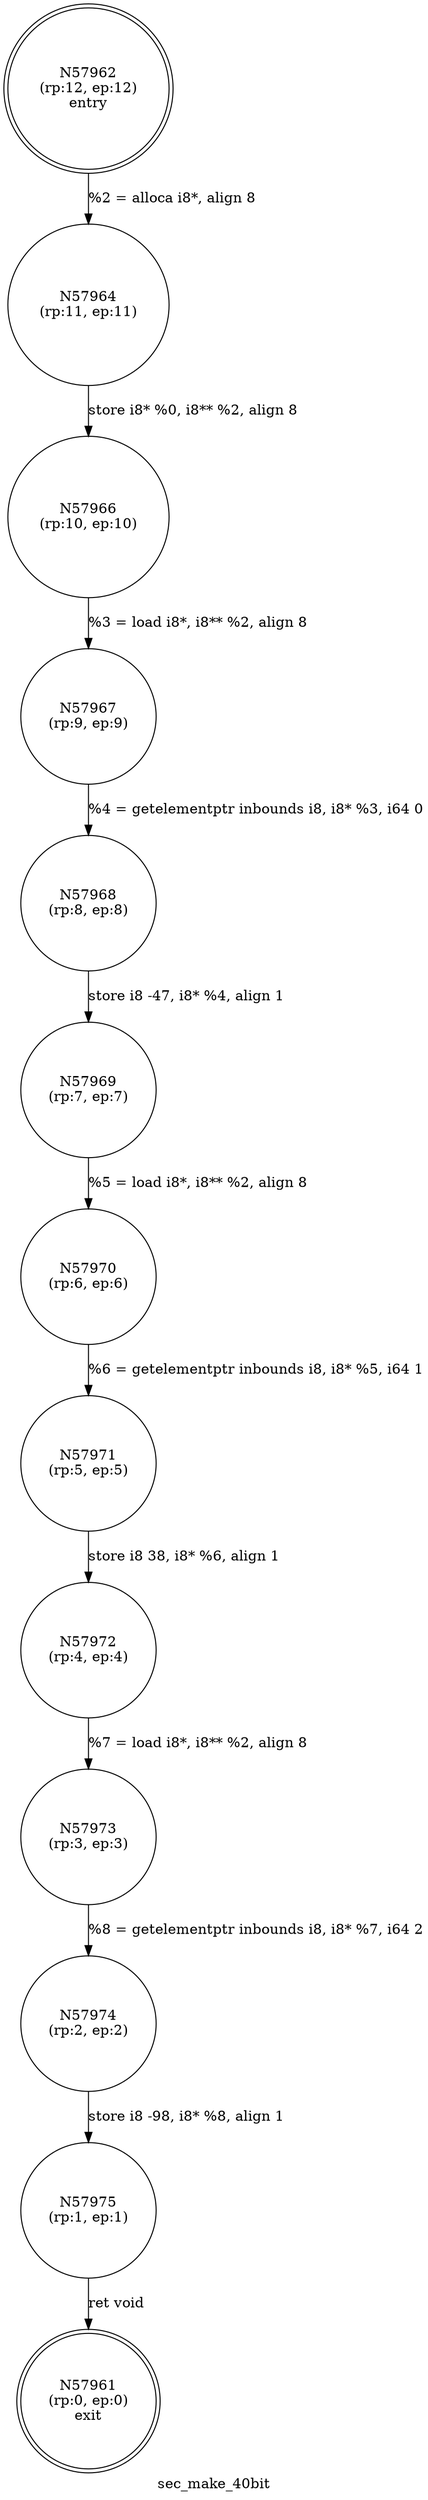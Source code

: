 digraph sec_make_40bit {
label="sec_make_40bit"
57961 [label="N57961\n(rp:0, ep:0)\nexit", shape="doublecircle"]
57962 [label="N57962\n(rp:12, ep:12)\nentry", shape="doublecircle"]
57962 -> 57964 [label="%2 = alloca i8*, align 8"]
57964 [label="N57964\n(rp:11, ep:11)", shape="circle"]
57964 -> 57966 [label="store i8* %0, i8** %2, align 8"]
57966 [label="N57966\n(rp:10, ep:10)", shape="circle"]
57966 -> 57967 [label="%3 = load i8*, i8** %2, align 8"]
57967 [label="N57967\n(rp:9, ep:9)", shape="circle"]
57967 -> 57968 [label="%4 = getelementptr inbounds i8, i8* %3, i64 0"]
57968 [label="N57968\n(rp:8, ep:8)", shape="circle"]
57968 -> 57969 [label="store i8 -47, i8* %4, align 1"]
57969 [label="N57969\n(rp:7, ep:7)", shape="circle"]
57969 -> 57970 [label="%5 = load i8*, i8** %2, align 8"]
57970 [label="N57970\n(rp:6, ep:6)", shape="circle"]
57970 -> 57971 [label="%6 = getelementptr inbounds i8, i8* %5, i64 1"]
57971 [label="N57971\n(rp:5, ep:5)", shape="circle"]
57971 -> 57972 [label="store i8 38, i8* %6, align 1"]
57972 [label="N57972\n(rp:4, ep:4)", shape="circle"]
57972 -> 57973 [label="%7 = load i8*, i8** %2, align 8"]
57973 [label="N57973\n(rp:3, ep:3)", shape="circle"]
57973 -> 57974 [label="%8 = getelementptr inbounds i8, i8* %7, i64 2"]
57974 [label="N57974\n(rp:2, ep:2)", shape="circle"]
57974 -> 57975 [label="store i8 -98, i8* %8, align 1"]
57975 [label="N57975\n(rp:1, ep:1)", shape="circle"]
57975 -> 57961 [label="ret void"]
}
